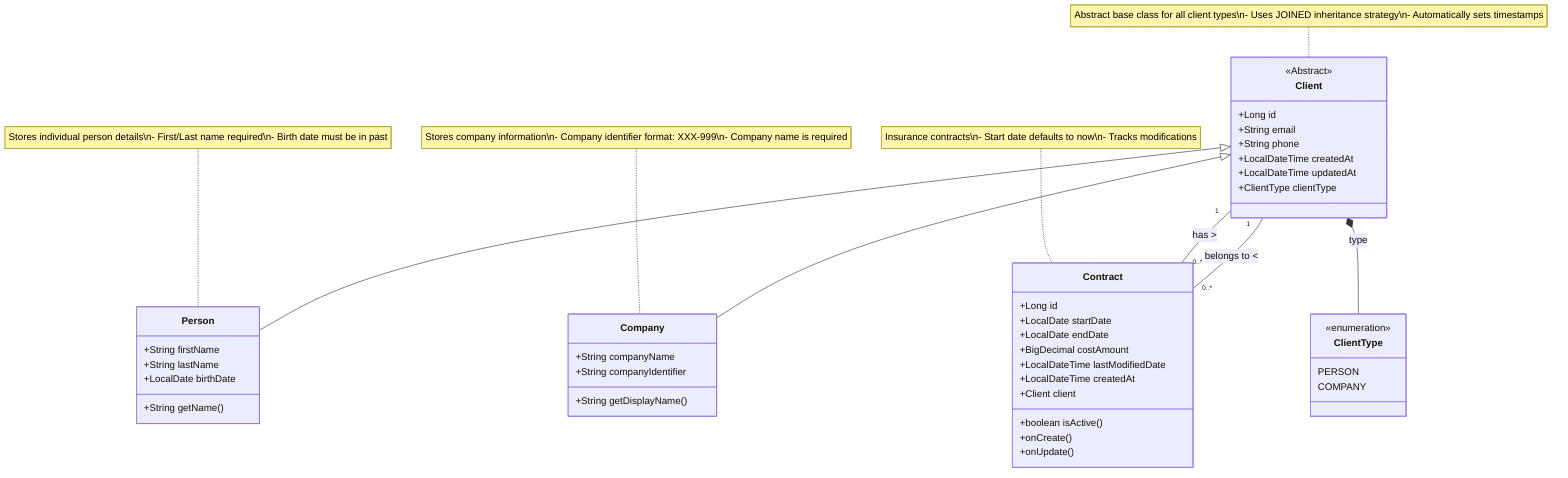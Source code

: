 classDiagram
    %% Abstract Base Class
    class Client {
        <<Abstract>>
        +Long id
        +String email
        +String phone
        +LocalDateTime createdAt
        +LocalDateTime updatedAt
        +ClientType clientType
    }

    %% Person Class
    class Person {
        +String firstName
        +String lastName
        +LocalDate birthDate
        +String getName()
    }

    %% Company Class
    class Company {
        +String companyName
        +String companyIdentifier
        +String getDisplayName()
    }

    %% Contract Class
    class Contract {
        +Long id
        +LocalDate startDate
        +LocalDate endDate
        +BigDecimal costAmount
        +LocalDateTime lastModifiedDate
        +LocalDateTime createdAt
        +Client client
        +boolean isActive()
        +onCreate()
        +onUpdate()
    }

    %% Enumeration
    class ClientType {
        <<enumeration>>
        PERSON
        COMPANY
    }

    %% Inheritance
    Client <|-- Person
    Client <|-- Company
    
    %% Associations
    Client "1" -- "0..*" Contract : has >
    Contract "0..*" -- "1" Client : belongs to <
    
    %% Composition
    Client *-- ClientType : type
    
    %% Notes
    note for Client "Abstract base class for all client types\n- Uses JOINED inheritance strategy\n- Automatically sets timestamps"
    
    note for Person "Stores individual person details\n- First/Last name required\n- Birth date must be in past"
    
    note for Company "Stores company information\n- Company identifier format: XXX-999\n- Company name is required"
    
    note for Contract "Insurance contracts\n- Start date defaults to now\n- Tracks modifications"